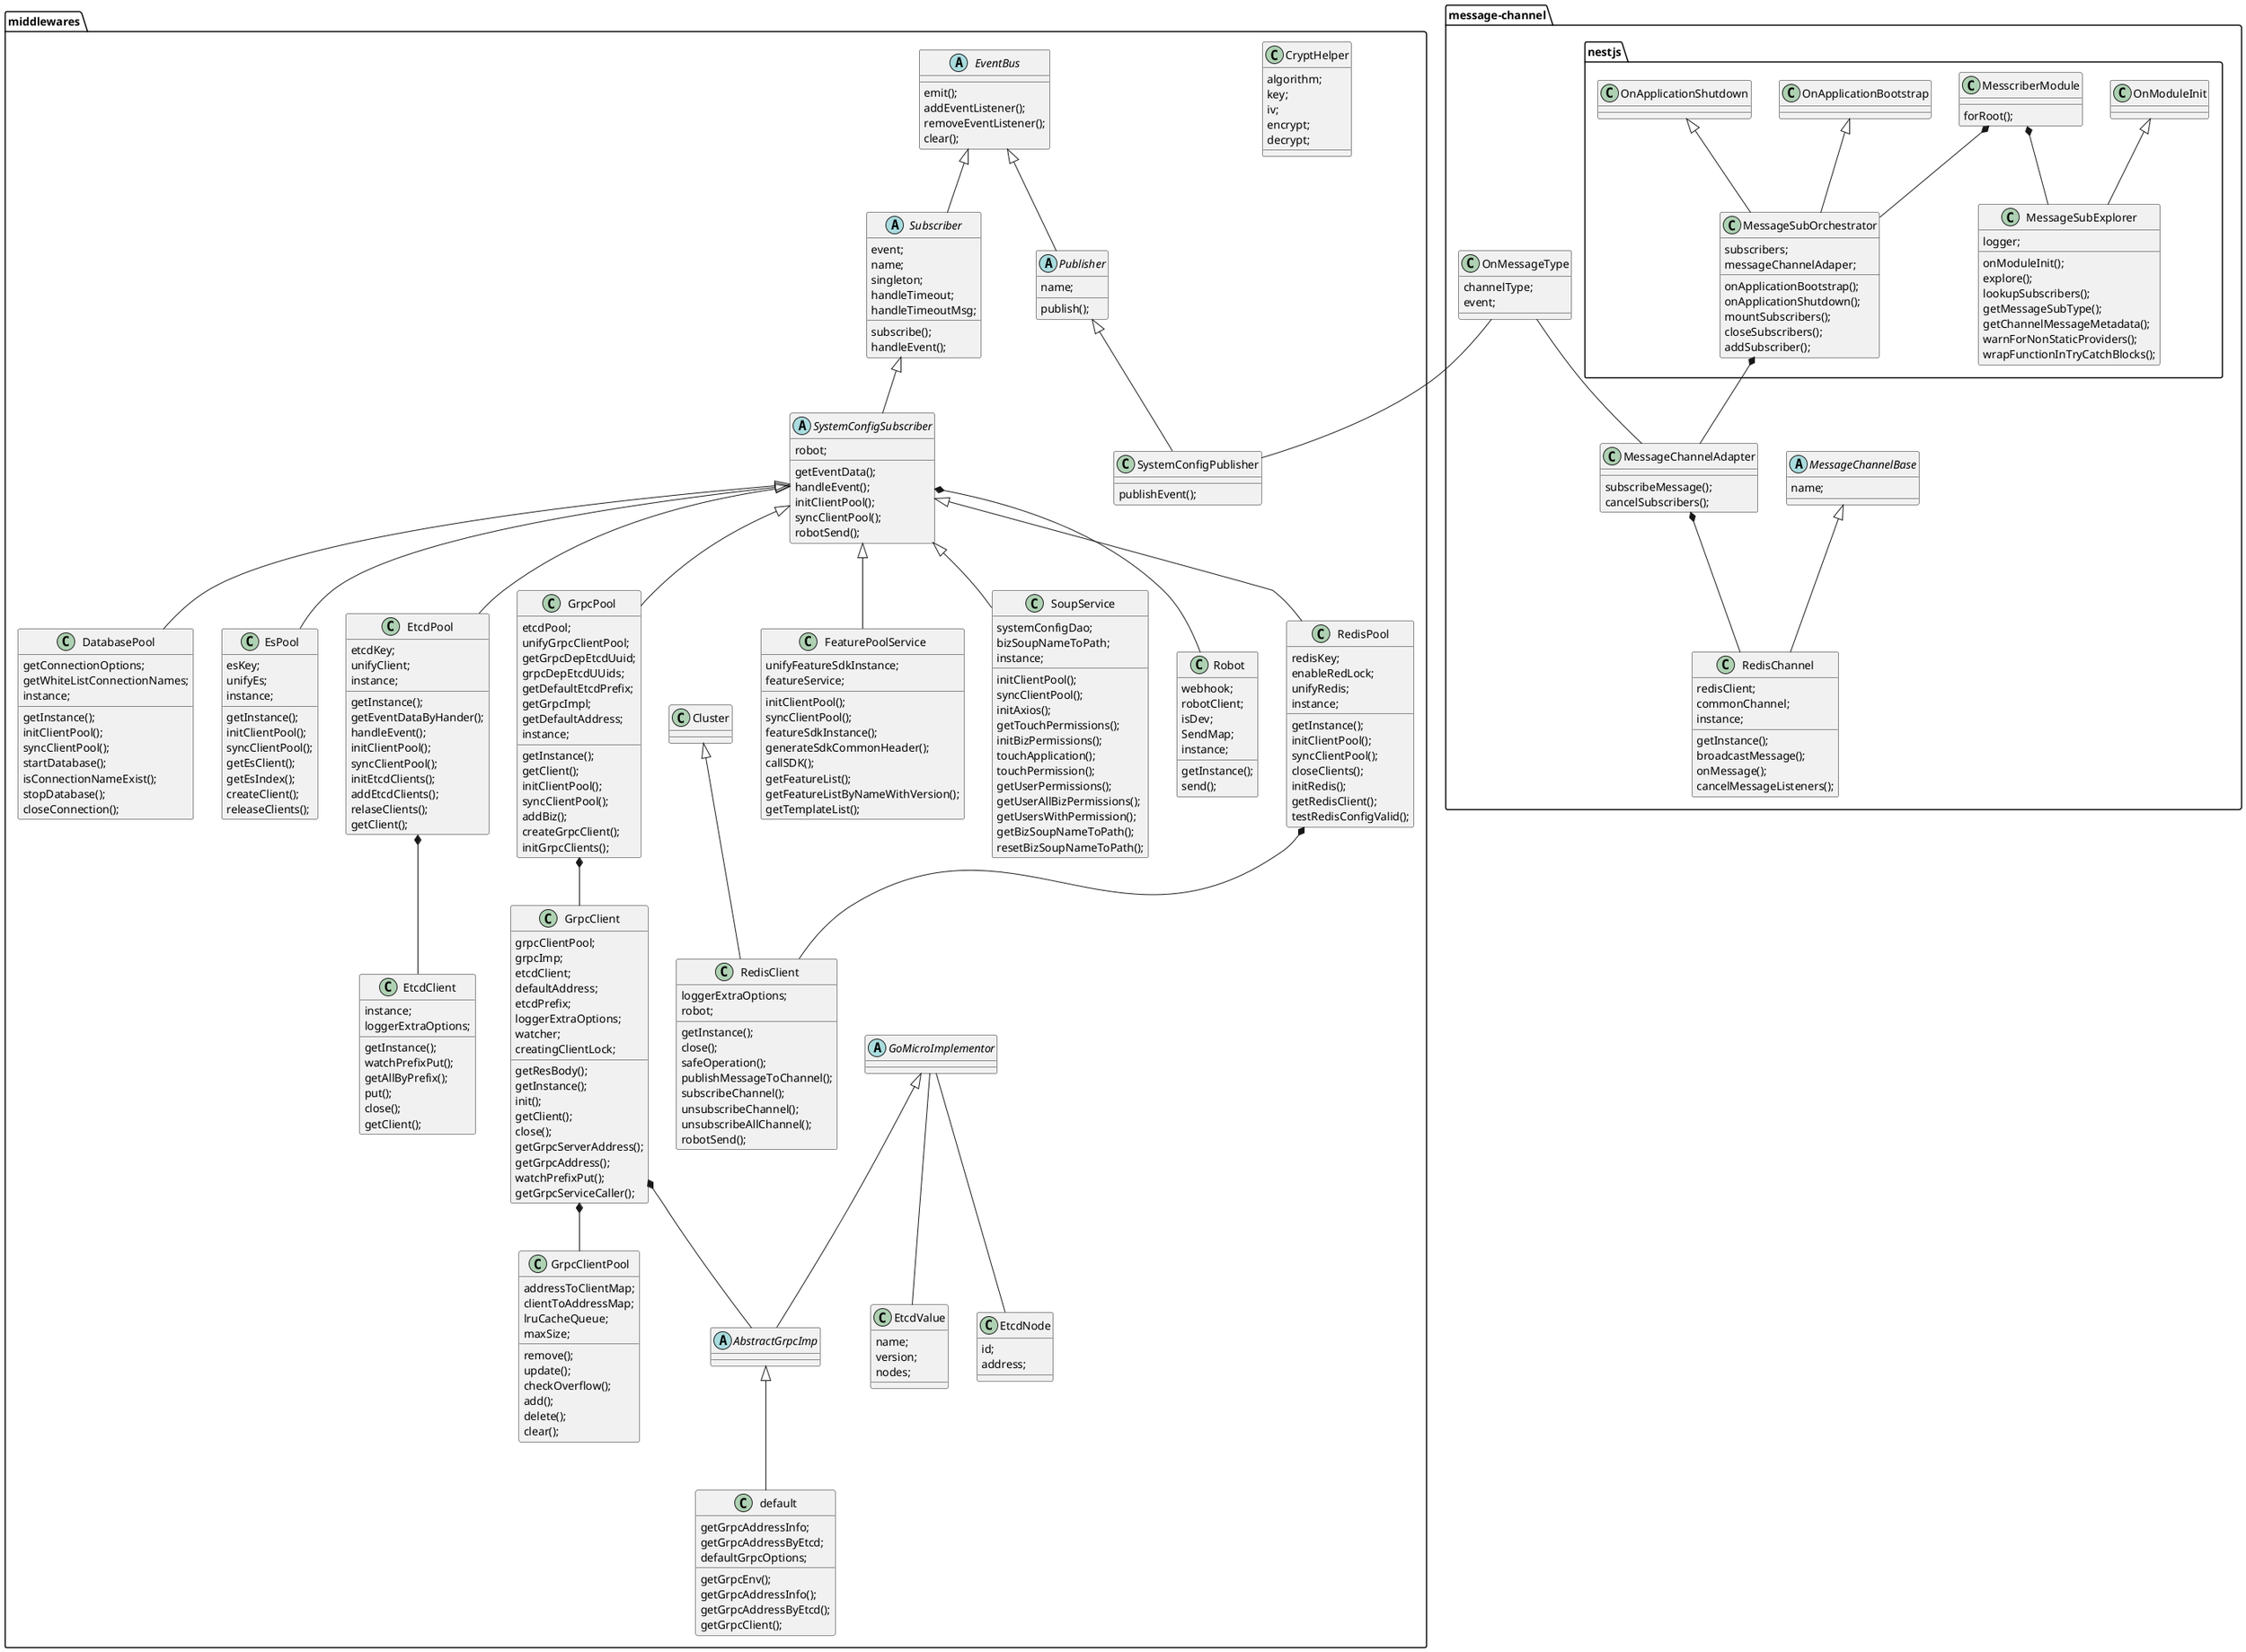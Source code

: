 @startuml

package message-channel {

  abstract MessageChannelBase
  MessageChannelAdapter : subscribeMessage();
  MessageChannelAdapter : cancelSubscribers();

  MessageChannelBase <|-- RedisChannel

    
  MessageChannelBase : name;

  OnMessageType : channelType;
  OnMessageType : event;


  MessageChannelAdapter *-- RedisChannel

  package nestjs {
    OnModuleInit <|-- MessageSubExplorer

    MessageSubExplorer : logger;

    MessageSubExplorer : onModuleInit();
    MessageSubExplorer : explore();
    MessageSubExplorer : lookupSubscribers();
    MessageSubExplorer : getMessageSubType();
    MessageSubExplorer : getChannelMessageMetadata();
    MessageSubExplorer : warnForNonStaticProviders();
    MessageSubExplorer : wrapFunctionInTryCatchBlocks();

    OnApplicationBootstrap <|-- MessageSubOrchestrator

    OnApplicationShutdown <|-- MessageSubOrchestrator

    MessageSubOrchestrator : subscribers;
    MessageSubOrchestrator : messageChannelAdaper;

    MessageSubOrchestrator : onApplicationBootstrap();
    MessageSubOrchestrator : onApplicationShutdown();
    MessageSubOrchestrator : mountSubscribers();
    MessageSubOrchestrator : closeSubscribers();
    MessageSubOrchestrator : addSubscriber();

    MesscriberModule : forRoot();

    MesscriberModule *-- MessageSubOrchestrator
    MesscriberModule *-- MessageSubExplorer
    MessageSubOrchestrator *-- MessageChannelAdapter
  }

}




package middlewares {
  RedisChannel : redisClient;
  RedisChannel : commonChannel;
  RedisChannel : instance;

  RedisChannel : getInstance();
  RedisChannel : broadcastMessage();
  RedisChannel : onMessage();
  RedisChannel : cancelMessageListeners();

  Robot : webhook;
  Robot : robotClient;
  Robot : isDev;
  Robot : SendMap;
  Robot : instance;

  Robot : getInstance();
  Robot : send();

  abstract SystemConfigSubscriber

  SystemConfigSubscriber *-- Robot

  SystemConfigSubscriber <|-- DatabasePool

  DatabasePool : getConnectionOptions;
  DatabasePool : getWhiteListConnectionNames;
  DatabasePool : instance;

  DatabasePool : getInstance();
  DatabasePool : initClientPool();
  DatabasePool : syncClientPool();
  DatabasePool : startDatabase();
  DatabasePool : isConnectionNameExist();
  DatabasePool : stopDatabase();
  DatabasePool : closeConnection();

  SystemConfigSubscriber <|-- EsPool

  EsPool : esKey;
  EsPool : unifyEs;
  EsPool : instance;

  EsPool : getInstance();
  EsPool : initClientPool();
  EsPool : syncClientPool();
  EsPool : getEsClient();
  EsPool : getEsIndex();
  EsPool : createClient();
  EsPool : releaseClients();

  EtcdClient : instance;
  EtcdClient : loggerExtraOptions;

  EtcdClient : getInstance();
  EtcdClient : watchPrefixPut();
  EtcdClient : getAllByPrefix();
  EtcdClient : put();
  EtcdClient : close();
  EtcdClient : getClient();

  SystemConfigSubscriber <|-- EtcdPool

  EtcdPool : etcdKey;
  EtcdPool : unifyClient;
  EtcdPool : instance;

  EtcdPool : getInstance();
  EtcdPool : getEventDataByHander();
  EtcdPool : handleEvent();
  EtcdPool : initClientPool();
  EtcdPool : syncClientPool();
  EtcdPool : initEtcdClients();
  EtcdPool : addEtcdClients();
  EtcdPool : relaseClients();
  EtcdPool : getClient();

  EtcdPool *-- EtcdClient

  GrpcClient : grpcClientPool;
  GrpcClient : grpcImp;
  GrpcClient : etcdClient;
  GrpcClient : defaultAddress;
  GrpcClient : etcdPrefix;
  GrpcClient : loggerExtraOptions;
  GrpcClient : watcher;
  GrpcClient : creatingClientLock;

  GrpcClient : getResBody();
  GrpcClient : getInstance();
  GrpcClient : init();
  GrpcClient : getClient();
  GrpcClient : close();
  GrpcClient : getGrpcServerAddress();
  GrpcClient : getGrpcAddress();
  GrpcClient : watchPrefixPut();
  GrpcClient : getGrpcServiceCaller();

  SystemConfigSubscriber <|-- GrpcPool

  GrpcPool : etcdPool;
  GrpcPool : unifyGrpcClientPool;
  GrpcPool : getGrpcDepEtcdUuid;
  GrpcPool : grpcDepEtcdUUids;
  GrpcPool : getDefaultEtcdPrefix;
  GrpcPool : getGrpcImpl;
  GrpcPool : getDefaultAddress;
  GrpcPool : instance;

  GrpcPool : getInstance();
  GrpcPool : getClient();
  GrpcPool : initClientPool();
  GrpcPool : syncClientPool();
  GrpcPool : addBiz();
  GrpcPool : createGrpcClient();
  GrpcPool : initGrpcClients();

  GrpcPool *-- GrpcClient
  GrpcClient *-- GrpcClientPool


  Cluster <|-- RedisClient

  RedisClient : loggerExtraOptions;
  RedisClient : robot;

  RedisClient : getInstance();
  RedisClient : close();
  RedisClient : safeOperation();
  RedisClient : publishMessageToChannel();
  RedisClient : subscribeChannel();
  RedisClient : unsubscribeChannel();
  RedisClient : unsubscribeAllChannel();
  RedisClient : robotSend();

  RedisPool *-- RedisClient 

  SystemConfigSubscriber <|-- RedisPool

  RedisPool : redisKey;
  RedisPool : enableRedLock;
  RedisPool : unifyRedis;
  RedisPool : instance;

  RedisPool : getInstance();
  RedisPool : initClientPool();
  RedisPool : syncClientPool();
  RedisPool : closeClients();
  RedisPool : initRedis();
  RedisPool : getRedisClient();
  RedisPool : testRedisConfigValid();

  Publisher <|-- SystemConfigPublisher



  SystemConfigPublisher : publishEvent();

  Subscriber <|-- SystemConfigSubscriber

  SystemConfigSubscriber : robot;

  SystemConfigSubscriber : getEventData();
  SystemConfigSubscriber : handleEvent();
  SystemConfigSubscriber : initClientPool();
  SystemConfigSubscriber : syncClientPool();
  SystemConfigSubscriber : robotSend();

  GrpcClientPool : addressToClientMap;
  GrpcClientPool : clientToAddressMap;
  GrpcClientPool : lruCacheQueue;
  GrpcClientPool : maxSize;

  GrpcClientPool : remove();
  GrpcClientPool : update();
  GrpcClientPool : checkOverflow();
  GrpcClientPool : add();
  GrpcClientPool : delete();
  GrpcClientPool : clear();

  CryptHelper : algorithm;
  CryptHelper : key;
  CryptHelper : iv;
  CryptHelper : encrypt;
  CryptHelper : decrypt;


  abstract AbstractGrpcImp

  AbstractGrpcImp <|-- default


  abstract GoMicroImplementor

  GoMicroImplementor <|-- AbstractGrpcImp
  GoMicroImplementor -- EtcdValue
  GoMicroImplementor -- EtcdNode

  default : getGrpcAddressInfo;
  default : getGrpcAddressByEtcd;

  default : getGrpcEnv();
  EtcdNode : id;
  EtcdNode : address;

  EtcdValue : name;
  EtcdValue : version;
  EtcdValue : nodes;


  default : defaultGrpcOptions;

  default : getGrpcAddressInfo();
  default : getGrpcAddressByEtcd();
  default : getGrpcClient();

  GrpcClient *-- AbstractGrpcImp

  abstract EventBus

  EventBus : emit();
  EventBus : addEventListener();
  EventBus : removeEventListener();
  EventBus : clear();

  abstract Publisher

  EventBus <|-- Publisher

  Publisher : name;

  Publisher : publish();

  abstract Subscriber
  
  EventBus <|-- Subscriber

  Subscriber : event;
  Subscriber : name;
  Subscriber : singleton;
  Subscriber : handleTimeout;
  Subscriber : handleTimeoutMsg;

  Subscriber : subscribe();
  Subscriber : handleEvent();

  

  SystemConfigSubscriber <|-- FeaturePoolService

  FeaturePoolService : unifyFeatureSdkInstance;
  FeaturePoolService : featureService;

  FeaturePoolService : initClientPool();
  FeaturePoolService : syncClientPool();
  FeaturePoolService : featureSdkInstance();
  FeaturePoolService : generateSdkCommonHeader();
  FeaturePoolService : callSDK();
  FeaturePoolService : getFeatureList();
  FeaturePoolService : getFeatureListByNameWithVersion();
  FeaturePoolService : getTemplateList();


  SystemConfigSubscriber <|-- SoupService

  SoupService : systemConfigDao;
  SoupService : bizSoupNameToPath;
  SoupService : instance;

  SoupService : initClientPool();
  SoupService : syncClientPool();
  SoupService : initAxios();
  SoupService : getTouchPermissions();
  SoupService : initBizPermissions();
  SoupService : touchApplication();
  SoupService : touchPermission();
  SoupService : getUserPermissions();
  SoupService : getUserAllBizPermissions();
  SoupService : getUsersWithPermission();
  SoupService : getBizSoupNameToPath();
  SoupService : resetBizSoupNameToPath();
}

OnMessageType -- MessageChannelAdapter

OnMessageType -- SystemConfigPublisher


@enduml